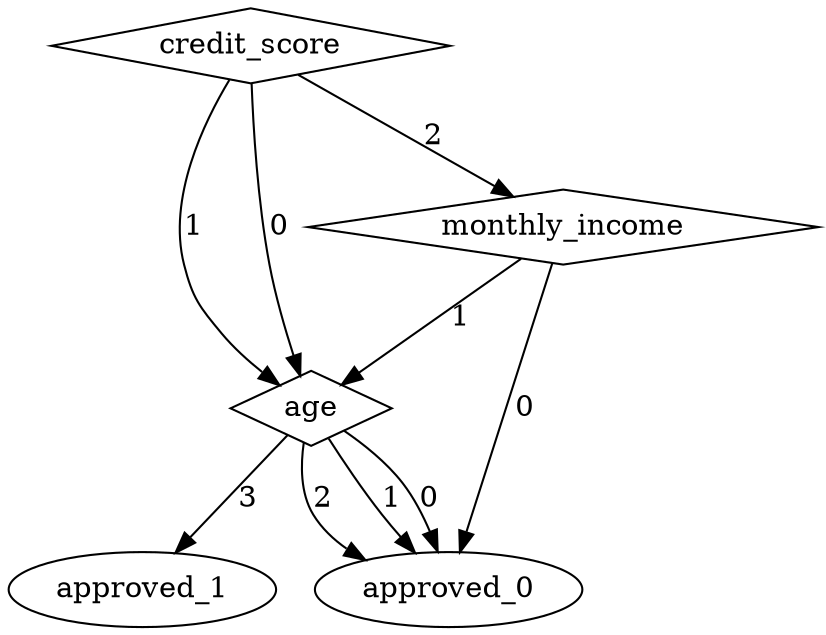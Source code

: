 digraph {
node [label=approved_1,style=""] approved_1
node [label=approved_0,style=""] approved_0
node [label=approved_0,style=""] approved_0
node [label=approved_0,style=""] approved_0
node [label=approved_0,style=""] approved_0
node [label=age,shape="diamond",style=""] 2
node [label=monthly_income,shape="diamond",style=""] 1
node [label=credit_score,shape="diamond",style=""] 0

2 -> approved_1 [label="3"]
2 -> approved_0 [label="2"]
2 -> approved_0 [label="1"]
2 -> approved_0 [label="0"]
1 -> 2 [label="1"]
1 -> approved_0 [label="0"]
0 -> 1 [label="2"]
0 -> 2 [label="1"]
0 -> 2 [label="0"]
}